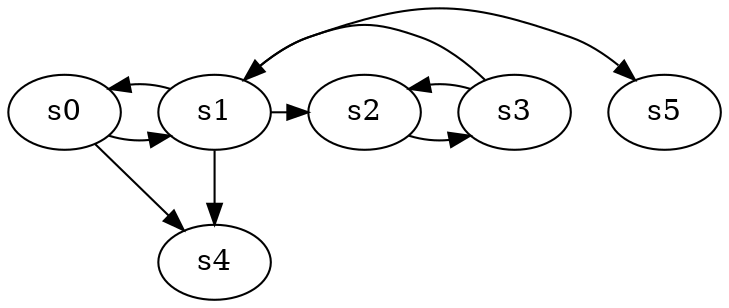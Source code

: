 digraph game_0964_complex_6 {
    s0 [name="s0", player=1, target=1];
    s1 [name="s1", player=0];
    s2 [name="s2", player=0];
    s3 [name="s3", player=0];
    s4 [name="s4", player=0];
    s5 [name="s5", player=1, target=1];

    s0 -> s1 [constraint="time == 3 || time == 6 || time == 10 || time == 18 || time == 22"];
    s0 -> s4 [constraint="time % 5 == 3 || time % 3 == 1"];
    s1 -> s0 [constraint="time % 5 == 3 || time % 5 == 3"];
    s1 -> s2 [constraint="time % 3 == 0 && time % 5 == 4"];
    s1 -> s4;
    s1 -> s5 [constraint="time == 13"];
    s2 -> s3 [constraint="time % 7 == 0"];
    s3 -> s1 [constraint="time % 5 == 1 || time % 2 == 0"];
    s3 -> s2 [constraint="time % 5 == 1"];
}
